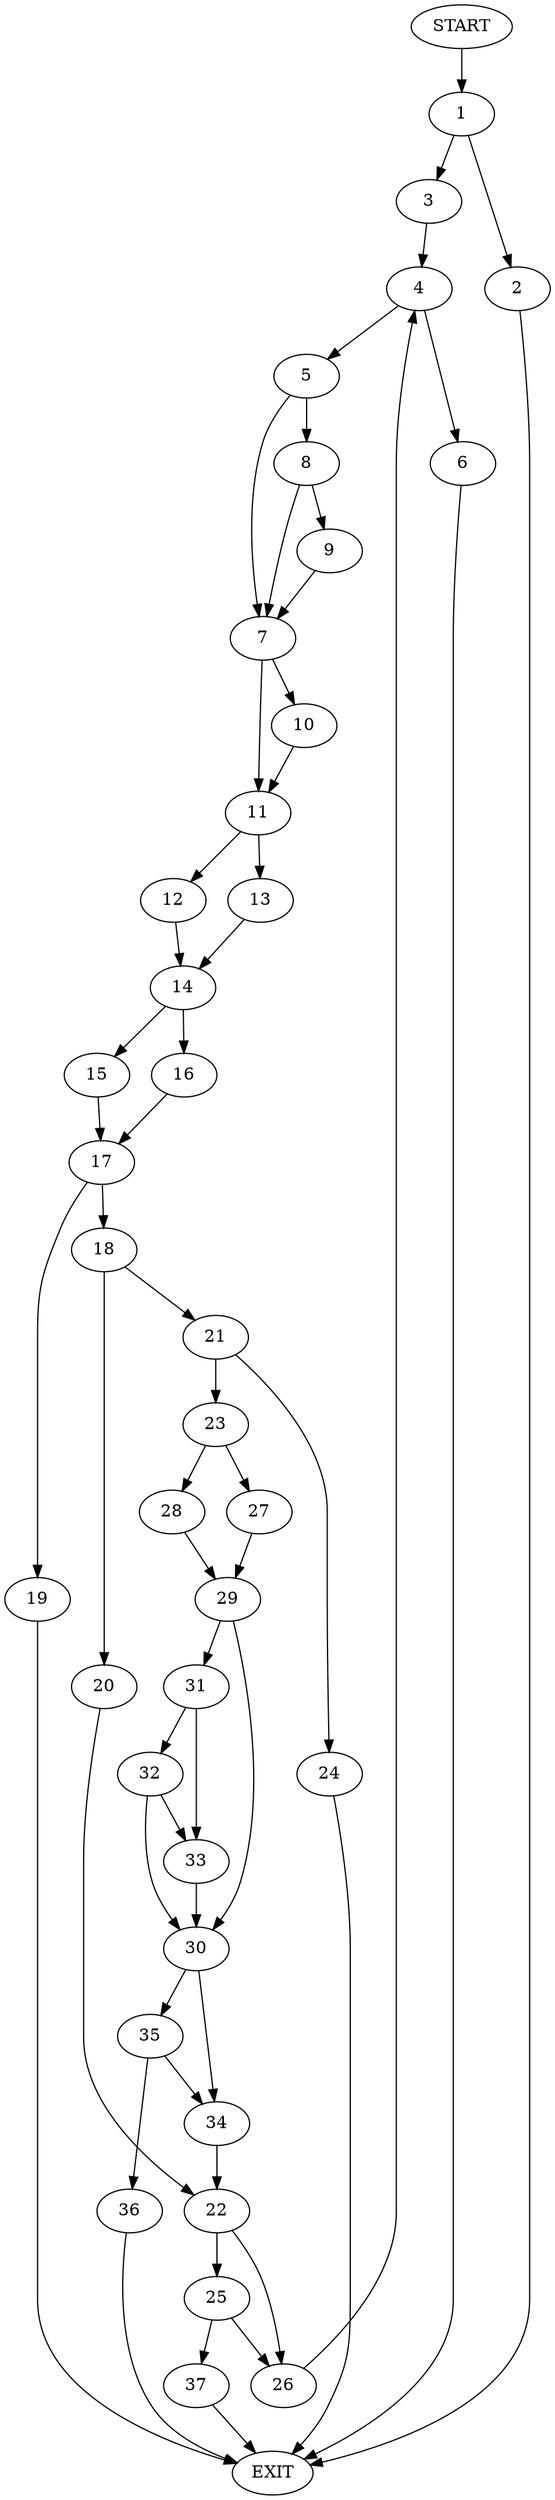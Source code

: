 digraph {
0 [label="START"]
38 [label="EXIT"]
0 -> 1
1 -> 2
1 -> 3
3 -> 4
2 -> 38
4 -> 5
4 -> 6
5 -> 7
5 -> 8
6 -> 38
8 -> 9
8 -> 7
7 -> 10
7 -> 11
9 -> 7
10 -> 11
11 -> 12
11 -> 13
13 -> 14
12 -> 14
14 -> 15
14 -> 16
16 -> 17
15 -> 17
17 -> 18
17 -> 19
18 -> 20
18 -> 21
19 -> 38
20 -> 22
21 -> 23
21 -> 24
22 -> 25
22 -> 26
23 -> 27
23 -> 28
24 -> 38
27 -> 29
28 -> 29
29 -> 30
29 -> 31
31 -> 32
31 -> 33
30 -> 34
30 -> 35
32 -> 30
32 -> 33
33 -> 30
34 -> 22
35 -> 34
35 -> 36
36 -> 38
26 -> 4
25 -> 37
25 -> 26
37 -> 38
}
